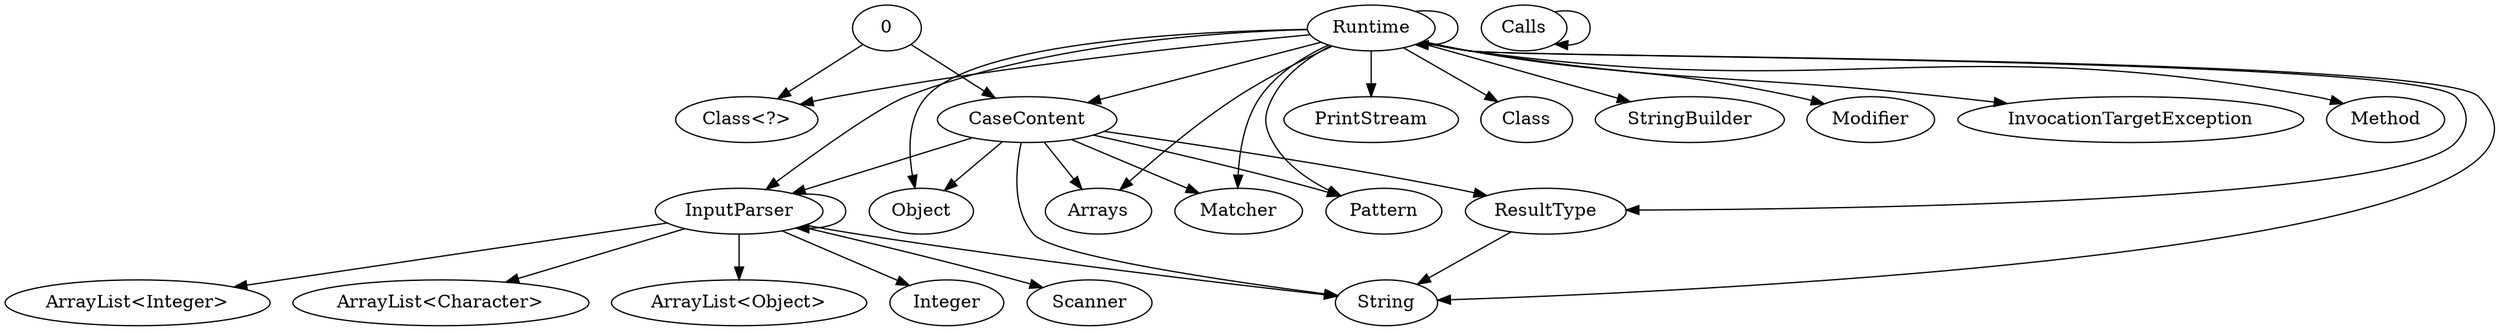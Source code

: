 digraph {
  compound=true;
  0[];
  1[label="Class<?>"; ];
  2[label="CaseContent"; ];
  3[label="ResultType"; ];
  4[label="String"; ];
  5[label="Runtime"; ];
  6[label="PrintStream"; ];
  7[label="Class"; ];
  8[label="Object"; ];
  9[label="StringBuilder"; ];
  10[label="Modifier"; ];
  11[label="InvocationTargetException"; ];
  12[label="Method"; ];
  13[label="Arrays"; ];
  14[label="Matcher"; ];
  15[label="Pattern"; ];
  16[label="InputParser"; ];
  17[label="Calls"; ];
  18[label="ArrayList<Integer>"; ];
  19[label="ArrayList<Character>"; ];
  20[label="ArrayList<Object>"; ];
  21[label="Integer"; ];
  22[label="Scanner"; ];
  0 -> 1[];
  0 -> 2[];
  2 -> 3[];
  2 -> 8[];
  2 -> 4[];
  2 -> 13[];
  2 -> 14[];
  2 -> 15[];
  2 -> 16[];
  3 -> 4[];
  5 -> 1[];
  5 -> 3[];
  5 -> 6[];
  5 -> 7[];
  5 -> 8[];
  5 -> 5[];
  5 -> 4[];
  5 -> 9[];
  5 -> 10[];
  5 -> 11[];
  5 -> 12[];
  5 -> 13[];
  5 -> 14[];
  5 -> 15[];
  5 -> 2[];
  5 -> 16[];
  16 -> 18[];
  16 -> 19[];
  16 -> 20[];
  16 -> 21[];
  16 -> 4[];
  16 -> 22[];
  16 -> 16[];
  17 -> 17[];
}
